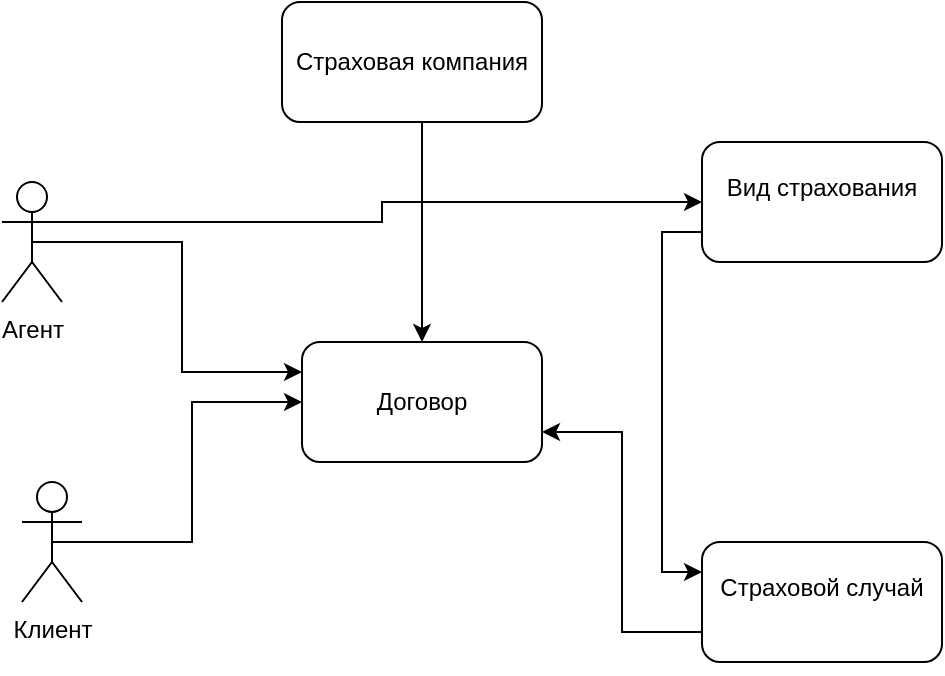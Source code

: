 <mxfile version="24.3.1" type="device">
  <diagram name="Страница — 1" id="ynd8DyV4F_SWjs0WeMTN">
    <mxGraphModel dx="1002" dy="575" grid="1" gridSize="10" guides="1" tooltips="1" connect="1" arrows="1" fold="1" page="1" pageScale="1" pageWidth="827" pageHeight="1169" math="0" shadow="0">
      <root>
        <mxCell id="0" />
        <mxCell id="1" parent="0" />
        <mxCell id="STu5PvhRi-7E_WCLaRz1-11" style="edgeStyle=orthogonalEdgeStyle;rounded=0;orthogonalLoop=1;jettySize=auto;html=1;exitX=0.5;exitY=0.5;exitDx=0;exitDy=0;exitPerimeter=0;entryX=0;entryY=0.5;entryDx=0;entryDy=0;" edge="1" parent="1" source="STu5PvhRi-7E_WCLaRz1-1" target="STu5PvhRi-7E_WCLaRz1-7">
          <mxGeometry relative="1" as="geometry" />
        </mxCell>
        <mxCell id="STu5PvhRi-7E_WCLaRz1-1" value="Клиент&lt;div&gt;&lt;br&gt;&lt;/div&gt;" style="shape=umlActor;verticalLabelPosition=bottom;verticalAlign=top;html=1;outlineConnect=0;" vertex="1" parent="1">
          <mxGeometry x="110" y="290" width="30" height="60" as="geometry" />
        </mxCell>
        <mxCell id="STu5PvhRi-7E_WCLaRz1-10" style="edgeStyle=orthogonalEdgeStyle;rounded=0;orthogonalLoop=1;jettySize=auto;html=1;exitX=0.5;exitY=0.5;exitDx=0;exitDy=0;exitPerimeter=0;entryX=0;entryY=0.25;entryDx=0;entryDy=0;" edge="1" parent="1" source="STu5PvhRi-7E_WCLaRz1-6" target="STu5PvhRi-7E_WCLaRz1-7">
          <mxGeometry relative="1" as="geometry" />
        </mxCell>
        <mxCell id="STu5PvhRi-7E_WCLaRz1-12" style="edgeStyle=orthogonalEdgeStyle;rounded=0;orthogonalLoop=1;jettySize=auto;html=1;exitX=1;exitY=0.333;exitDx=0;exitDy=0;exitPerimeter=0;entryX=0;entryY=0.5;entryDx=0;entryDy=0;" edge="1" parent="1" source="STu5PvhRi-7E_WCLaRz1-6" target="STu5PvhRi-7E_WCLaRz1-8">
          <mxGeometry relative="1" as="geometry" />
        </mxCell>
        <mxCell id="STu5PvhRi-7E_WCLaRz1-6" value="Агент&lt;div&gt;&lt;br&gt;&lt;/div&gt;" style="shape=umlActor;verticalLabelPosition=bottom;verticalAlign=top;html=1;outlineConnect=0;" vertex="1" parent="1">
          <mxGeometry x="100" y="140" width="30" height="60" as="geometry" />
        </mxCell>
        <mxCell id="STu5PvhRi-7E_WCLaRz1-7" value="Договор" style="rounded=1;whiteSpace=wrap;html=1;" vertex="1" parent="1">
          <mxGeometry x="250" y="220" width="120" height="60" as="geometry" />
        </mxCell>
        <mxCell id="STu5PvhRi-7E_WCLaRz1-13" style="edgeStyle=orthogonalEdgeStyle;rounded=0;orthogonalLoop=1;jettySize=auto;html=1;exitX=0;exitY=0.75;exitDx=0;exitDy=0;entryX=0;entryY=0.25;entryDx=0;entryDy=0;" edge="1" parent="1" source="STu5PvhRi-7E_WCLaRz1-8" target="STu5PvhRi-7E_WCLaRz1-9">
          <mxGeometry relative="1" as="geometry" />
        </mxCell>
        <mxCell id="STu5PvhRi-7E_WCLaRz1-8" value="Вид страхования&lt;div&gt;&lt;br&gt;&lt;/div&gt;" style="rounded=1;whiteSpace=wrap;html=1;" vertex="1" parent="1">
          <mxGeometry x="450" y="120" width="120" height="60" as="geometry" />
        </mxCell>
        <mxCell id="STu5PvhRi-7E_WCLaRz1-14" style="edgeStyle=orthogonalEdgeStyle;rounded=0;orthogonalLoop=1;jettySize=auto;html=1;exitX=0;exitY=0.75;exitDx=0;exitDy=0;entryX=1;entryY=0.75;entryDx=0;entryDy=0;" edge="1" parent="1" source="STu5PvhRi-7E_WCLaRz1-9" target="STu5PvhRi-7E_WCLaRz1-7">
          <mxGeometry relative="1" as="geometry" />
        </mxCell>
        <mxCell id="STu5PvhRi-7E_WCLaRz1-9" value="Страховой случай&lt;div&gt;&lt;br&gt;&lt;/div&gt;" style="rounded=1;whiteSpace=wrap;html=1;" vertex="1" parent="1">
          <mxGeometry x="450" y="320" width="120" height="60" as="geometry" />
        </mxCell>
        <mxCell id="STu5PvhRi-7E_WCLaRz1-16" style="edgeStyle=orthogonalEdgeStyle;rounded=0;orthogonalLoop=1;jettySize=auto;html=1;exitX=0;exitY=0.5;exitDx=0;exitDy=0;entryX=0.5;entryY=0;entryDx=0;entryDy=0;" edge="1" parent="1" source="STu5PvhRi-7E_WCLaRz1-15" target="STu5PvhRi-7E_WCLaRz1-7">
          <mxGeometry relative="1" as="geometry">
            <Array as="points">
              <mxPoint x="310" y="80" />
            </Array>
          </mxGeometry>
        </mxCell>
        <mxCell id="STu5PvhRi-7E_WCLaRz1-15" value="Страховая компания" style="rounded=1;whiteSpace=wrap;html=1;" vertex="1" parent="1">
          <mxGeometry x="240" y="50" width="130" height="60" as="geometry" />
        </mxCell>
      </root>
    </mxGraphModel>
  </diagram>
</mxfile>
